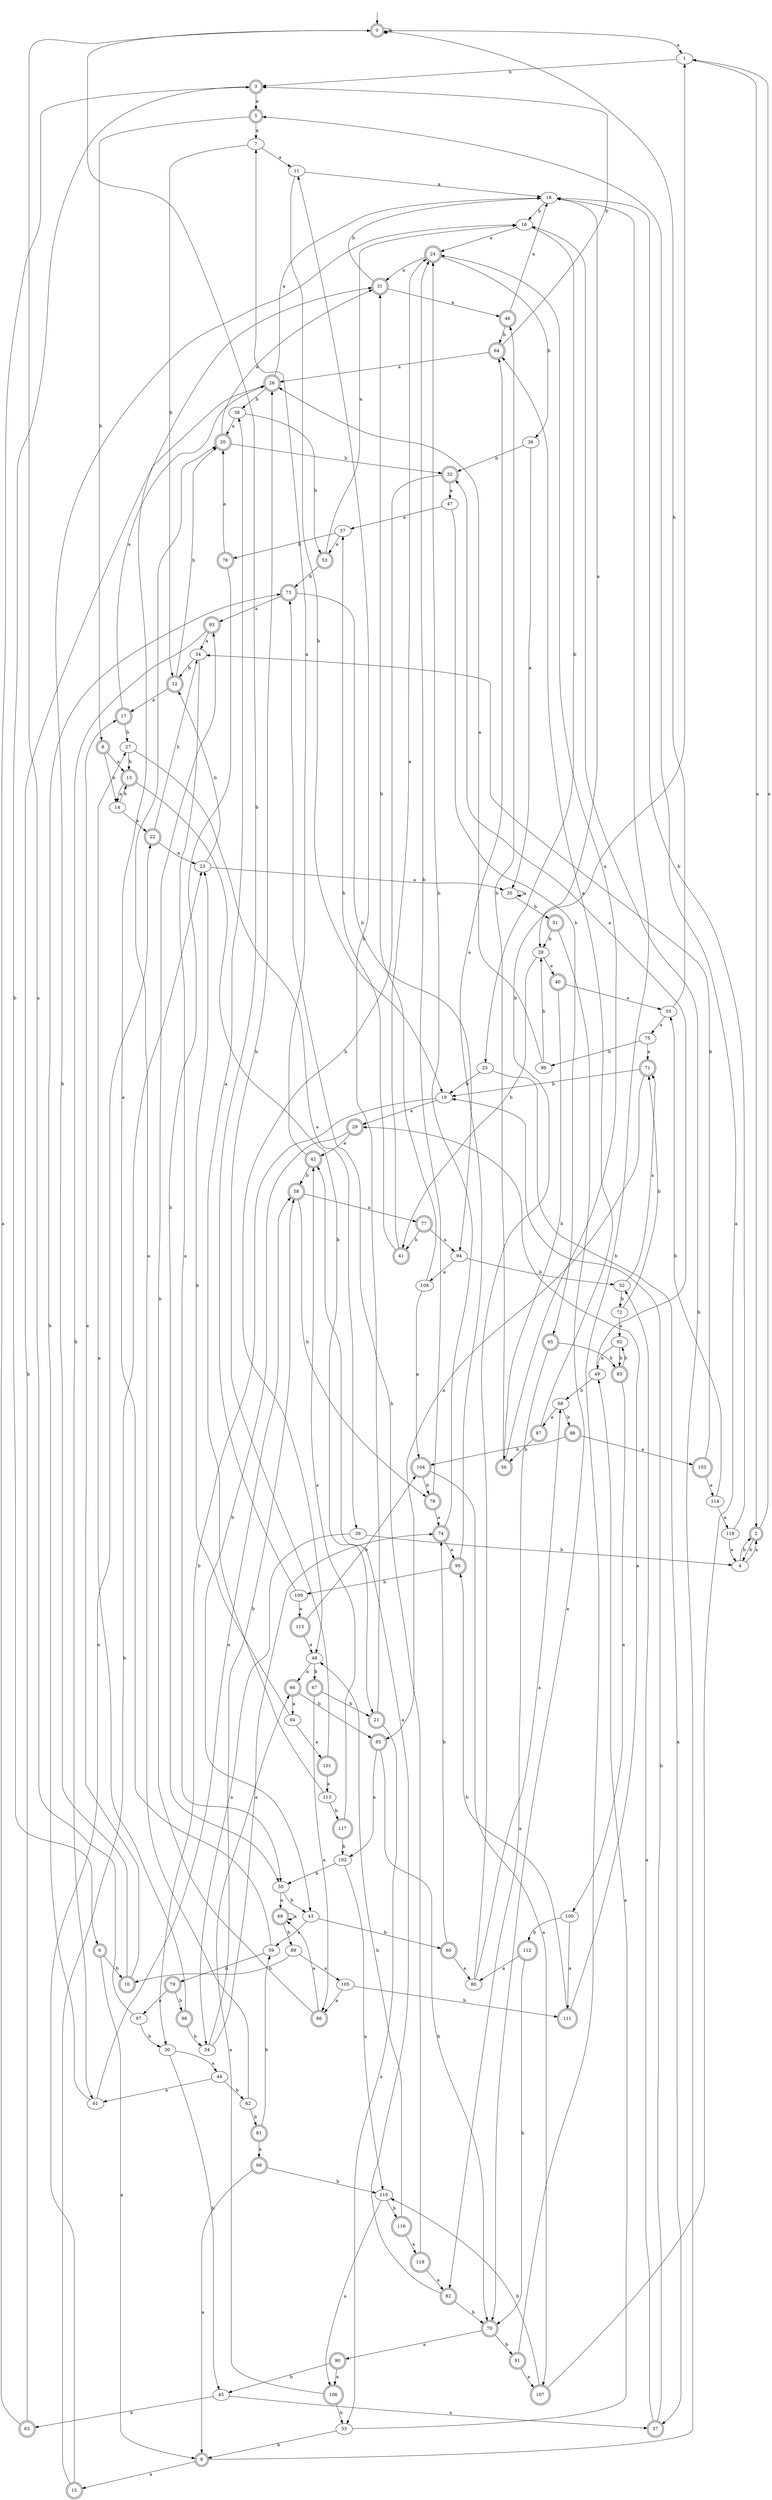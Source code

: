 digraph RandomDFA {
  __start0 [label="", shape=none];
  __start0 -> 0 [label=""];
  0 [shape=circle] [shape=doublecircle]
  0 -> 1 [label="a"]
  0 -> 0 [label="b"]
  1
  1 -> 2 [label="a"]
  1 -> 3 [label="b"]
  2 [shape=doublecircle]
  2 -> 1 [label="a"]
  2 -> 4 [label="b"]
  3 [shape=doublecircle]
  3 -> 5 [label="a"]
  3 -> 6 [label="b"]
  4
  4 -> 2 [label="a"]
  4 -> 2 [label="b"]
  5 [shape=doublecircle]
  5 -> 7 [label="a"]
  5 -> 8 [label="b"]
  6 [shape=doublecircle]
  6 -> 9 [label="a"]
  6 -> 10 [label="b"]
  7
  7 -> 11 [label="a"]
  7 -> 12 [label="b"]
  8 [shape=doublecircle]
  8 -> 13 [label="a"]
  8 -> 14 [label="b"]
  9 [shape=doublecircle]
  9 -> 15 [label="a"]
  9 -> 16 [label="b"]
  10 [shape=doublecircle]
  10 -> 17 [label="a"]
  10 -> 16 [label="b"]
  11
  11 -> 18 [label="a"]
  11 -> 19 [label="b"]
  12 [shape=doublecircle]
  12 -> 17 [label="a"]
  12 -> 20 [label="b"]
  13 [shape=doublecircle]
  13 -> 14 [label="a"]
  13 -> 21 [label="b"]
  14
  14 -> 22 [label="a"]
  14 -> 13 [label="b"]
  15 [shape=doublecircle]
  15 -> 22 [label="a"]
  15 -> 23 [label="b"]
  16
  16 -> 24 [label="a"]
  16 -> 25 [label="b"]
  17 [shape=doublecircle]
  17 -> 26 [label="a"]
  17 -> 27 [label="b"]
  18
  18 -> 28 [label="a"]
  18 -> 16 [label="b"]
  19
  19 -> 29 [label="a"]
  19 -> 30 [label="b"]
  20 [shape=doublecircle]
  20 -> 31 [label="a"]
  20 -> 32 [label="b"]
  21 [shape=doublecircle]
  21 -> 33 [label="a"]
  21 -> 11 [label="b"]
  22 [shape=doublecircle]
  22 -> 23 [label="a"]
  22 -> 34 [label="b"]
  23
  23 -> 35 [label="a"]
  23 -> 12 [label="b"]
  24 [shape=doublecircle]
  24 -> 31 [label="a"]
  24 -> 36 [label="b"]
  25
  25 -> 37 [label="a"]
  25 -> 19 [label="b"]
  26 [shape=doublecircle]
  26 -> 18 [label="a"]
  26 -> 38 [label="b"]
  27
  27 -> 39 [label="a"]
  27 -> 13 [label="b"]
  28
  28 -> 40 [label="a"]
  28 -> 41 [label="b"]
  29 [shape=doublecircle]
  29 -> 42 [label="a"]
  29 -> 43 [label="b"]
  30
  30 -> 44 [label="a"]
  30 -> 45 [label="b"]
  31 [shape=doublecircle]
  31 -> 46 [label="a"]
  31 -> 18 [label="b"]
  32 [shape=doublecircle]
  32 -> 47 [label="a"]
  32 -> 48 [label="b"]
  33
  33 -> 49 [label="a"]
  33 -> 9 [label="b"]
  34
  34 -> 50 [label="a"]
  34 -> 12 [label="b"]
  35
  35 -> 35 [label="a"]
  35 -> 51 [label="b"]
  36
  36 -> 35 [label="a"]
  36 -> 32 [label="b"]
  37 [shape=doublecircle]
  37 -> 52 [label="a"]
  37 -> 19 [label="b"]
  38
  38 -> 20 [label="a"]
  38 -> 53 [label="b"]
  39
  39 -> 54 [label="a"]
  39 -> 4 [label="b"]
  40 [shape=doublecircle]
  40 -> 55 [label="a"]
  40 -> 56 [label="b"]
  41 [shape=doublecircle]
  41 -> 24 [label="a"]
  41 -> 57 [label="b"]
  42 [shape=doublecircle]
  42 -> 7 [label="a"]
  42 -> 58 [label="b"]
  43
  43 -> 59 [label="a"]
  43 -> 60 [label="b"]
  44
  44 -> 61 [label="a"]
  44 -> 62 [label="b"]
  45
  45 -> 37 [label="a"]
  45 -> 63 [label="b"]
  46 [shape=doublecircle]
  46 -> 18 [label="a"]
  46 -> 64 [label="b"]
  47
  47 -> 57 [label="a"]
  47 -> 65 [label="b"]
  48
  48 -> 66 [label="a"]
  48 -> 67 [label="b"]
  49
  49 -> 32 [label="a"]
  49 -> 68 [label="b"]
  50
  50 -> 69 [label="a"]
  50 -> 43 [label="b"]
  51 [shape=doublecircle]
  51 -> 70 [label="a"]
  51 -> 28 [label="b"]
  52
  52 -> 71 [label="a"]
  52 -> 72 [label="b"]
  53 [shape=doublecircle]
  53 -> 16 [label="a"]
  53 -> 73 [label="b"]
  54
  54 -> 74 [label="a"]
  54 -> 58 [label="b"]
  55
  55 -> 75 [label="a"]
  55 -> 0 [label="b"]
  56 [shape=doublecircle]
  56 -> 24 [label="a"]
  56 -> 46 [label="b"]
  57
  57 -> 53 [label="a"]
  57 -> 76 [label="b"]
  58 [shape=doublecircle]
  58 -> 77 [label="a"]
  58 -> 78 [label="b"]
  59
  59 -> 31 [label="a"]
  59 -> 79 [label="b"]
  60 [shape=doublecircle]
  60 -> 80 [label="a"]
  60 -> 74 [label="b"]
  61
  61 -> 58 [label="a"]
  61 -> 73 [label="b"]
  62
  62 -> 20 [label="a"]
  62 -> 81 [label="b"]
  63 [shape=doublecircle]
  63 -> 3 [label="a"]
  63 -> 26 [label="b"]
  64 [shape=doublecircle]
  64 -> 26 [label="a"]
  64 -> 3 [label="b"]
  65 [shape=doublecircle]
  65 -> 82 [label="a"]
  65 -> 83 [label="b"]
  66 [shape=doublecircle]
  66 -> 84 [label="a"]
  66 -> 85 [label="b"]
  67 [shape=doublecircle]
  67 -> 86 [label="a"]
  67 -> 21 [label="b"]
  68
  68 -> 87 [label="a"]
  68 -> 88 [label="b"]
  69 [shape=doublecircle]
  69 -> 69 [label="a"]
  69 -> 89 [label="b"]
  70 [shape=doublecircle]
  70 -> 90 [label="a"]
  70 -> 91 [label="b"]
  71 [shape=doublecircle]
  71 -> 85 [label="a"]
  71 -> 19 [label="b"]
  72
  72 -> 92 [label="a"]
  72 -> 71 [label="b"]
  73 [shape=doublecircle]
  73 -> 93 [label="a"]
  73 -> 94 [label="b"]
  74 [shape=doublecircle]
  74 -> 95 [label="a"]
  74 -> 24 [label="b"]
  75
  75 -> 71 [label="a"]
  75 -> 96 [label="b"]
  76 [shape=doublecircle]
  76 -> 20 [label="a"]
  76 -> 50 [label="b"]
  77 [shape=doublecircle]
  77 -> 94 [label="a"]
  77 -> 41 [label="b"]
  78 [shape=doublecircle]
  78 -> 74 [label="a"]
  78 -> 24 [label="b"]
  79 [shape=doublecircle]
  79 -> 97 [label="a"]
  79 -> 98 [label="b"]
  80
  80 -> 68 [label="a"]
  80 -> 1 [label="b"]
  81 [shape=doublecircle]
  81 -> 99 [label="a"]
  81 -> 59 [label="b"]
  82 [shape=doublecircle]
  82 -> 42 [label="a"]
  82 -> 70 [label="b"]
  83 [shape=doublecircle]
  83 -> 100 [label="a"]
  83 -> 92 [label="b"]
  84
  84 -> 101 [label="a"]
  84 -> 23 [label="b"]
  85 [shape=doublecircle]
  85 -> 102 [label="a"]
  85 -> 70 [label="b"]
  86 [shape=doublecircle]
  86 -> 69 [label="a"]
  86 -> 93 [label="b"]
  87 [shape=doublecircle]
  87 -> 64 [label="a"]
  87 -> 56 [label="b"]
  88 [shape=doublecircle]
  88 -> 103 [label="a"]
  88 -> 104 [label="b"]
  89
  89 -> 105 [label="a"]
  89 -> 10 [label="b"]
  90 [shape=doublecircle]
  90 -> 106 [label="a"]
  90 -> 45 [label="b"]
  91 [shape=doublecircle]
  91 -> 107 [label="a"]
  91 -> 18 [label="b"]
  92
  92 -> 49 [label="a"]
  92 -> 83 [label="b"]
  93 [shape=doublecircle]
  93 -> 34 [label="a"]
  93 -> 61 [label="b"]
  94
  94 -> 108 [label="a"]
  94 -> 52 [label="b"]
  95 [shape=doublecircle]
  95 -> 64 [label="a"]
  95 -> 109 [label="b"]
  96
  96 -> 26 [label="a"]
  96 -> 28 [label="b"]
  97
  97 -> 0 [label="a"]
  97 -> 30 [label="b"]
  98 [shape=doublecircle]
  98 -> 27 [label="a"]
  98 -> 54 [label="b"]
  99 [shape=doublecircle]
  99 -> 9 [label="a"]
  99 -> 110 [label="b"]
  100
  100 -> 111 [label="a"]
  100 -> 112 [label="b"]
  101 [shape=doublecircle]
  101 -> 113 [label="a"]
  101 -> 26 [label="b"]
  102
  102 -> 110 [label="a"]
  102 -> 50 [label="b"]
  103 [shape=doublecircle]
  103 -> 114 [label="a"]
  103 -> 34 [label="b"]
  104 [shape=doublecircle]
  104 -> 107 [label="a"]
  104 -> 78 [label="b"]
  105
  105 -> 86 [label="a"]
  105 -> 111 [label="b"]
  106 [shape=doublecircle]
  106 -> 66 [label="a"]
  106 -> 33 [label="b"]
  107 [shape=doublecircle]
  107 -> 5 [label="a"]
  107 -> 110 [label="b"]
  108
  108 -> 104 [label="a"]
  108 -> 31 [label="b"]
  109
  109 -> 115 [label="a"]
  109 -> 0 [label="b"]
  110
  110 -> 106 [label="a"]
  110 -> 116 [label="b"]
  111 [shape=doublecircle]
  111 -> 29 [label="a"]
  111 -> 95 [label="b"]
  112 [shape=doublecircle]
  112 -> 80 [label="a"]
  112 -> 70 [label="b"]
  113
  113 -> 38 [label="a"]
  113 -> 117 [label="b"]
  114
  114 -> 118 [label="a"]
  114 -> 55 [label="b"]
  115 [shape=doublecircle]
  115 -> 48 [label="a"]
  115 -> 104 [label="b"]
  116 [shape=doublecircle]
  116 -> 119 [label="a"]
  116 -> 48 [label="b"]
  117 [shape=doublecircle]
  117 -> 42 [label="a"]
  117 -> 102 [label="b"]
  118
  118 -> 4 [label="a"]
  118 -> 18 [label="b"]
  119 [shape=doublecircle]
  119 -> 82 [label="a"]
  119 -> 73 [label="b"]
}
